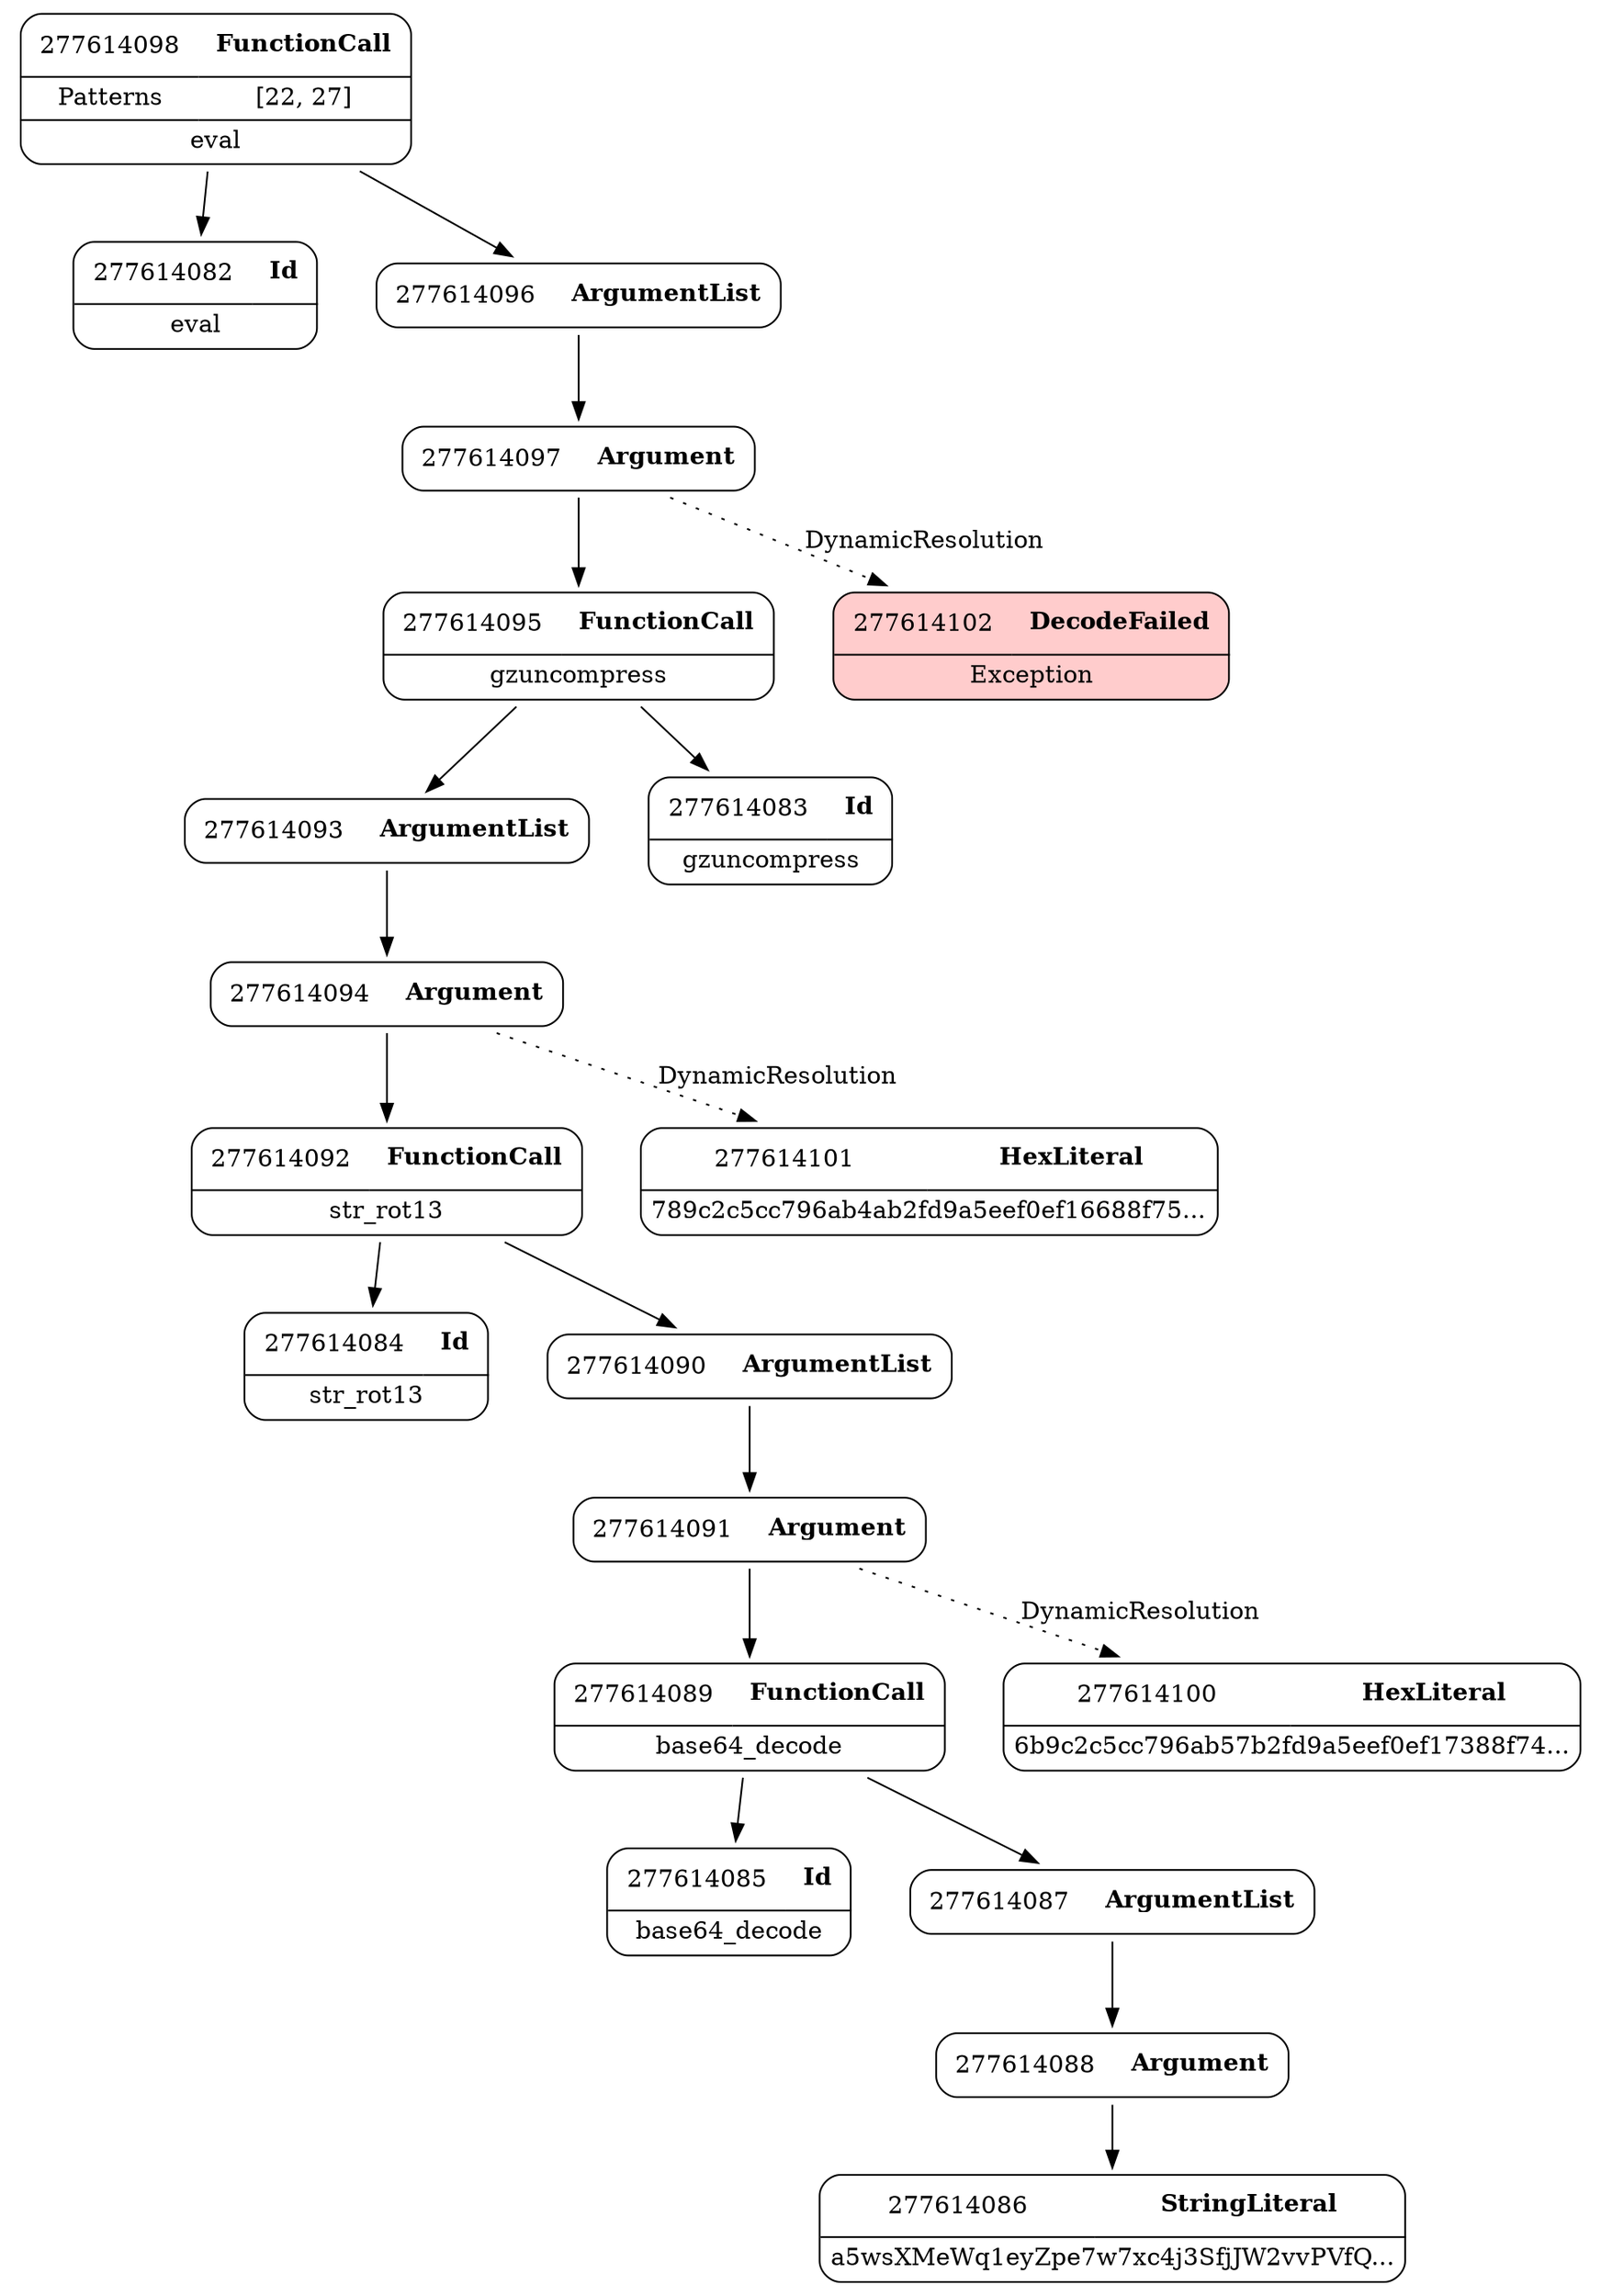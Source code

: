 digraph ast {
node [shape=none];
277614092 [label=<<TABLE border='1' cellspacing='0' cellpadding='10' style='rounded' ><TR><TD border='0'>277614092</TD><TD border='0'><B>FunctionCall</B></TD></TR><HR/><TR><TD border='0' cellpadding='5' colspan='2'>str_rot13</TD></TR></TABLE>>];
277614092 -> 277614084 [weight=2];
277614092 -> 277614090 [weight=2];
277614093 [label=<<TABLE border='1' cellspacing='0' cellpadding='10' style='rounded' ><TR><TD border='0'>277614093</TD><TD border='0'><B>ArgumentList</B></TD></TR></TABLE>>];
277614093 -> 277614094 [weight=2];
277614094 [label=<<TABLE border='1' cellspacing='0' cellpadding='10' style='rounded' ><TR><TD border='0'>277614094</TD><TD border='0'><B>Argument</B></TD></TR></TABLE>>];
277614094 -> 277614092 [weight=2];
277614094 -> 277614101 [style=dotted,label=DynamicResolution];
277614095 [label=<<TABLE border='1' cellspacing='0' cellpadding='10' style='rounded' ><TR><TD border='0'>277614095</TD><TD border='0'><B>FunctionCall</B></TD></TR><HR/><TR><TD border='0' cellpadding='5' colspan='2'>gzuncompress</TD></TR></TABLE>>];
277614095 -> 277614083 [weight=2];
277614095 -> 277614093 [weight=2];
277614088 [label=<<TABLE border='1' cellspacing='0' cellpadding='10' style='rounded' ><TR><TD border='0'>277614088</TD><TD border='0'><B>Argument</B></TD></TR></TABLE>>];
277614088 -> 277614086 [weight=2];
277614089 [label=<<TABLE border='1' cellspacing='0' cellpadding='10' style='rounded' ><TR><TD border='0'>277614089</TD><TD border='0'><B>FunctionCall</B></TD></TR><HR/><TR><TD border='0' cellpadding='5' colspan='2'>base64_decode</TD></TR></TABLE>>];
277614089 -> 277614085 [weight=2];
277614089 -> 277614087 [weight=2];
277614090 [label=<<TABLE border='1' cellspacing='0' cellpadding='10' style='rounded' ><TR><TD border='0'>277614090</TD><TD border='0'><B>ArgumentList</B></TD></TR></TABLE>>];
277614090 -> 277614091 [weight=2];
277614091 [label=<<TABLE border='1' cellspacing='0' cellpadding='10' style='rounded' ><TR><TD border='0'>277614091</TD><TD border='0'><B>Argument</B></TD></TR></TABLE>>];
277614091 -> 277614089 [weight=2];
277614091 -> 277614100 [style=dotted,label=DynamicResolution];
277614084 [label=<<TABLE border='1' cellspacing='0' cellpadding='10' style='rounded' ><TR><TD border='0'>277614084</TD><TD border='0'><B>Id</B></TD></TR><HR/><TR><TD border='0' cellpadding='5' colspan='2'>str_rot13</TD></TR></TABLE>>];
277614085 [label=<<TABLE border='1' cellspacing='0' cellpadding='10' style='rounded' ><TR><TD border='0'>277614085</TD><TD border='0'><B>Id</B></TD></TR><HR/><TR><TD border='0' cellpadding='5' colspan='2'>base64_decode</TD></TR></TABLE>>];
277614086 [label=<<TABLE border='1' cellspacing='0' cellpadding='10' style='rounded' ><TR><TD border='0'>277614086</TD><TD border='0'><B>StringLiteral</B></TD></TR><HR/><TR><TD border='0' cellpadding='5' colspan='2'>a5wsXMeWq1eyZpe7w7xc4j3SfjJW2vvPVfQ...</TD></TR></TABLE>>];
277614087 [label=<<TABLE border='1' cellspacing='0' cellpadding='10' style='rounded' ><TR><TD border='0'>277614087</TD><TD border='0'><B>ArgumentList</B></TD></TR></TABLE>>];
277614087 -> 277614088 [weight=2];
277614082 [label=<<TABLE border='1' cellspacing='0' cellpadding='10' style='rounded' ><TR><TD border='0'>277614082</TD><TD border='0'><B>Id</B></TD></TR><HR/><TR><TD border='0' cellpadding='5' colspan='2'>eval</TD></TR></TABLE>>];
277614083 [label=<<TABLE border='1' cellspacing='0' cellpadding='10' style='rounded' ><TR><TD border='0'>277614083</TD><TD border='0'><B>Id</B></TD></TR><HR/><TR><TD border='0' cellpadding='5' colspan='2'>gzuncompress</TD></TR></TABLE>>];
277614100 [label=<<TABLE border='1' cellspacing='0' cellpadding='10' style='rounded' ><TR><TD border='0'>277614100</TD><TD border='0'><B>HexLiteral</B></TD></TR><HR/><TR><TD border='0' cellpadding='5' colspan='2'>6b9c2c5cc796ab57b2fd9a5eef0ef17388f74...</TD></TR></TABLE>>];
277614101 [label=<<TABLE border='1' cellspacing='0' cellpadding='10' style='rounded' ><TR><TD border='0'>277614101</TD><TD border='0'><B>HexLiteral</B></TD></TR><HR/><TR><TD border='0' cellpadding='5' colspan='2'>789c2c5cc796ab4ab2fd9a5eef0ef16688f75...</TD></TR></TABLE>>];
277614102 [label=<<TABLE border='1' cellspacing='0' cellpadding='10' style='rounded' bgcolor='#FFCCCC' ><TR><TD border='0'>277614102</TD><TD border='0'><B>DecodeFailed</B></TD></TR><HR/><TR><TD border='0' cellpadding='5' colspan='2'>Exception</TD></TR></TABLE>>];
277614096 [label=<<TABLE border='1' cellspacing='0' cellpadding='10' style='rounded' ><TR><TD border='0'>277614096</TD><TD border='0'><B>ArgumentList</B></TD></TR></TABLE>>];
277614096 -> 277614097 [weight=2];
277614097 [label=<<TABLE border='1' cellspacing='0' cellpadding='10' style='rounded' ><TR><TD border='0'>277614097</TD><TD border='0'><B>Argument</B></TD></TR></TABLE>>];
277614097 -> 277614095 [weight=2];
277614097 -> 277614102 [style=dotted,label=DynamicResolution];
277614098 [label=<<TABLE border='1' cellspacing='0' cellpadding='10' style='rounded' ><TR><TD border='0'>277614098</TD><TD border='0'><B>FunctionCall</B></TD></TR><HR/><TR><TD border='0' cellpadding='5'>Patterns</TD><TD border='0' cellpadding='5'>[22, 27]</TD></TR><HR/><TR><TD border='0' cellpadding='5' colspan='2'>eval</TD></TR></TABLE>>];
277614098 -> 277614082 [weight=2];
277614098 -> 277614096 [weight=2];
}
